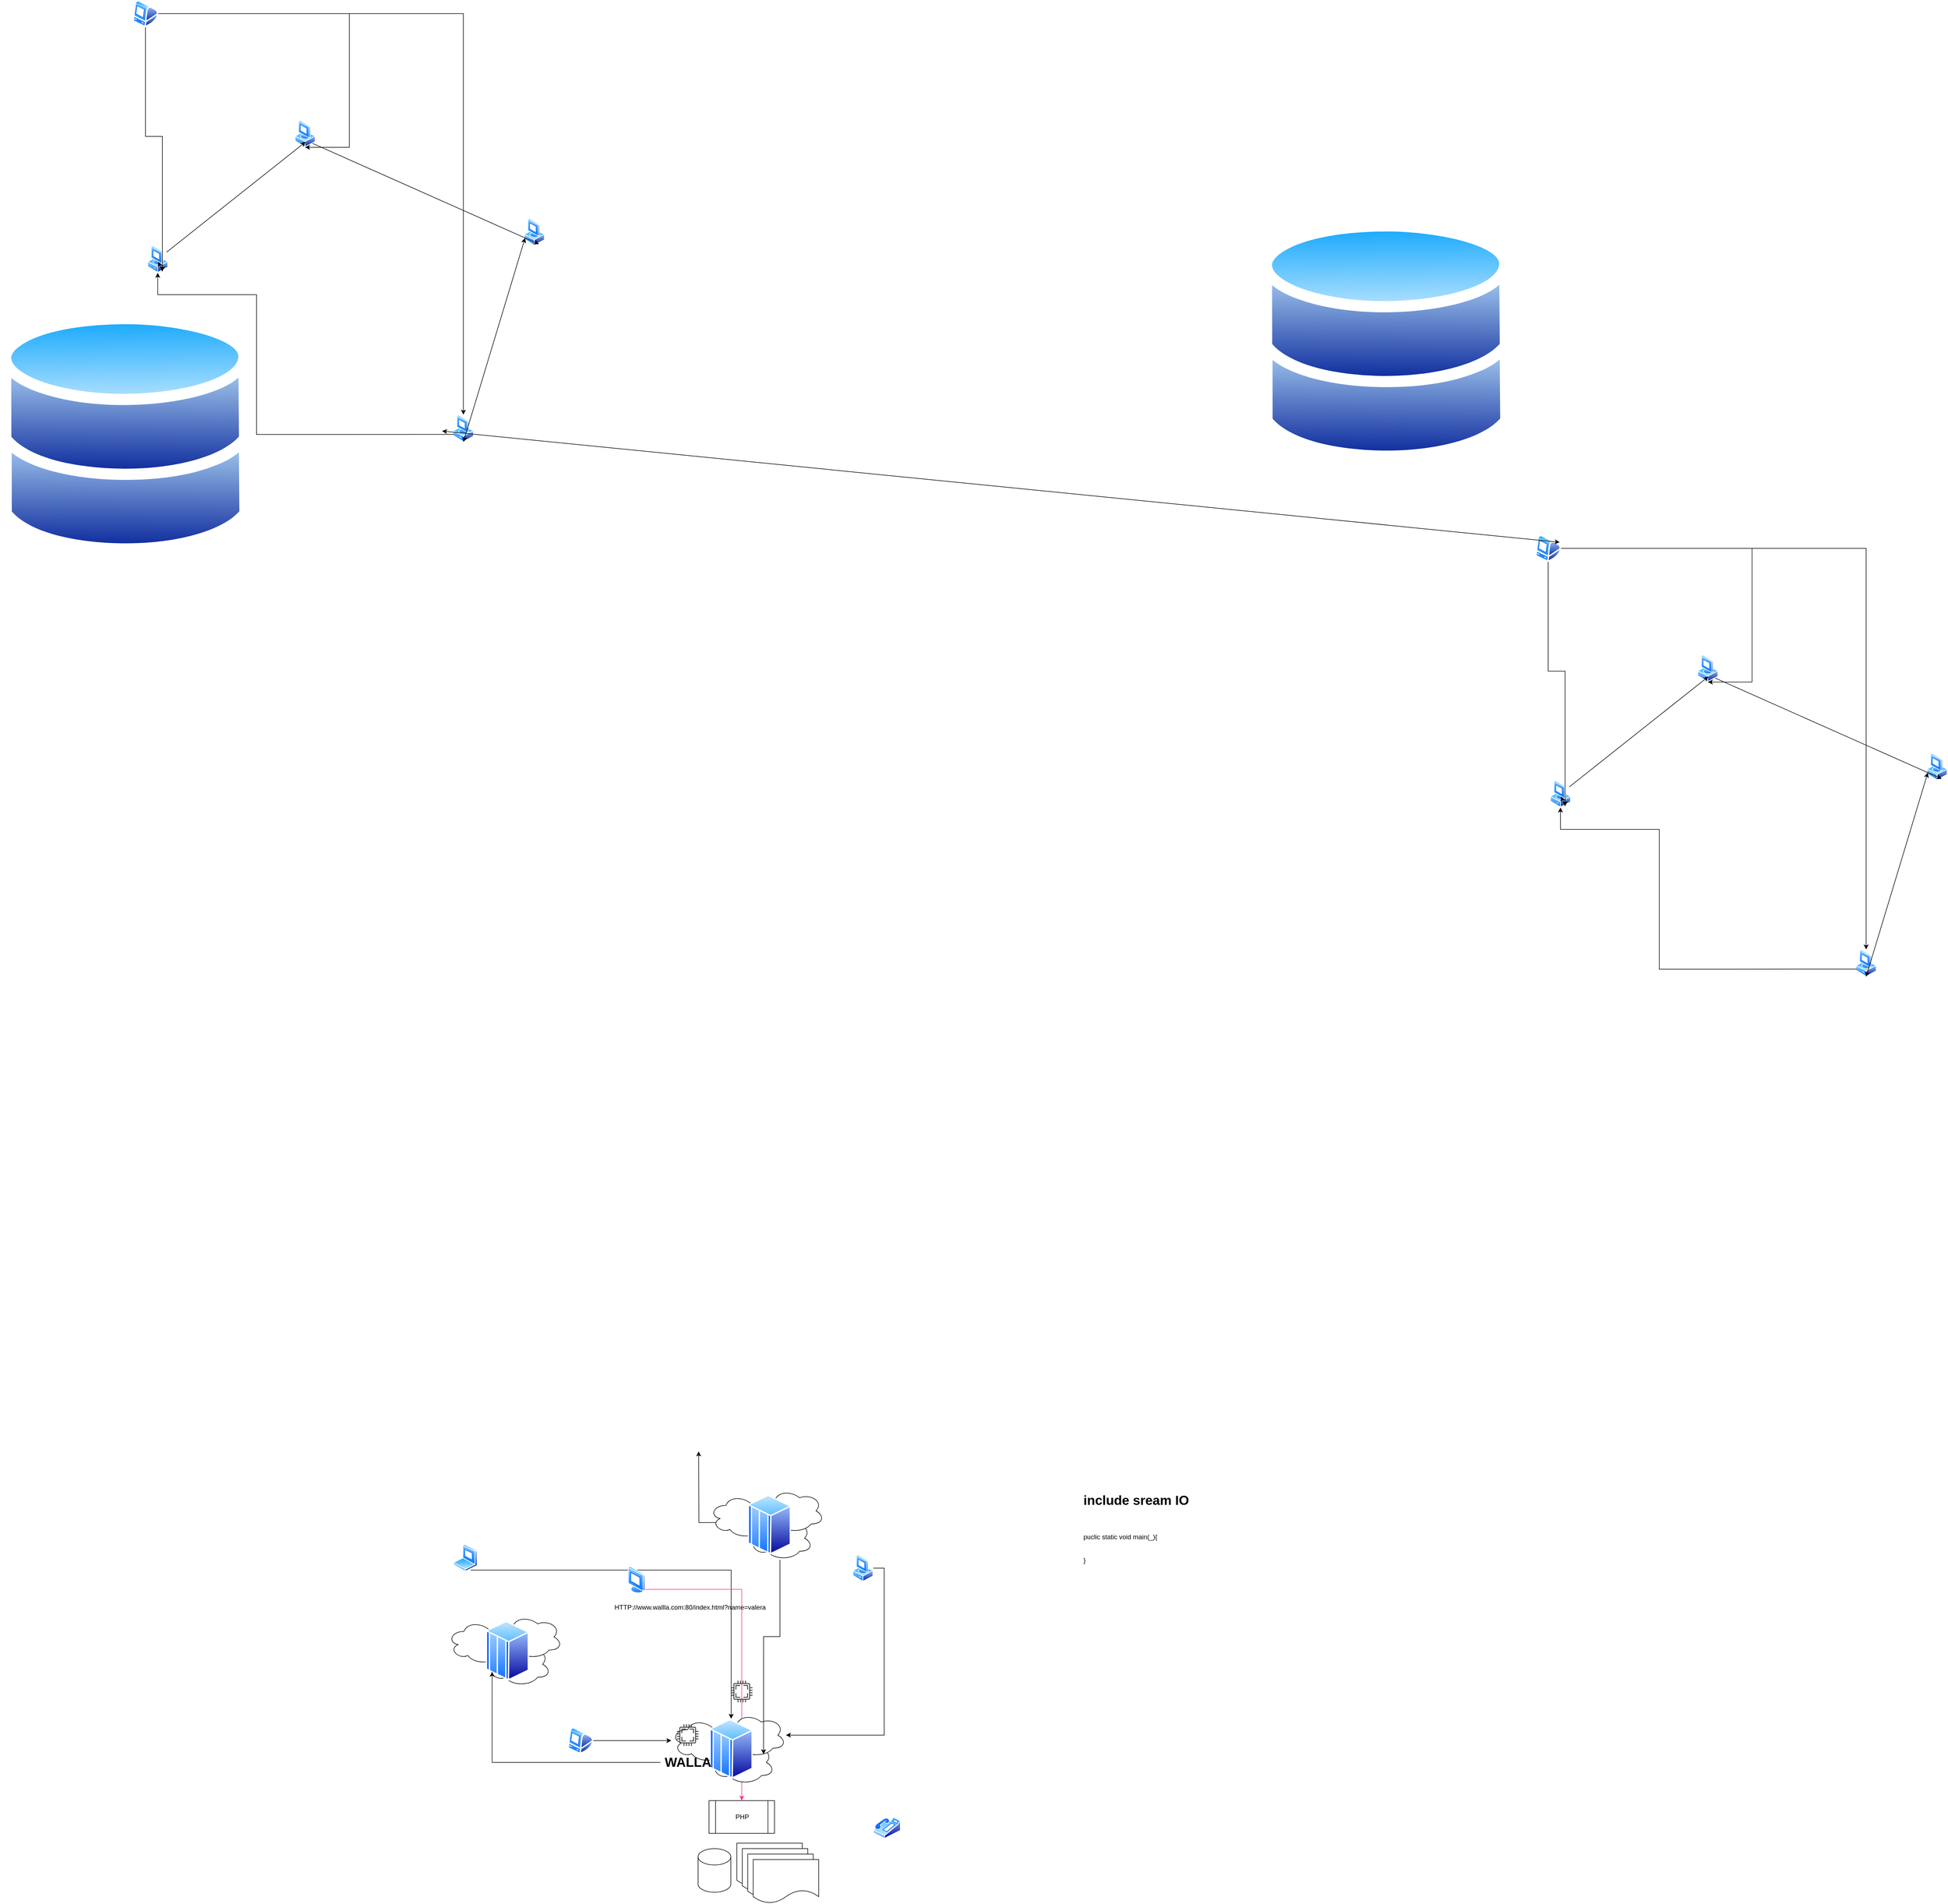 <mxfile version="20.1.4" type="github">
  <diagram id="C5RBs43oDa-KdzZeNtuy" name="Page-1">
    <mxGraphModel dx="6942" dy="1895" grid="1" gridSize="10" guides="1" tooltips="1" connect="1" arrows="1" fold="1" page="1" pageScale="1" pageWidth="827" pageHeight="1169" math="0" shadow="0">
      <root>
        <mxCell id="WIyWlLk6GJQsqaUBKTNV-0" />
        <mxCell id="WIyWlLk6GJQsqaUBKTNV-1" parent="WIyWlLk6GJQsqaUBKTNV-0" />
        <mxCell id="ywfk2DW_6PPSPgzspxOb-18" value="" style="group" vertex="1" connectable="0" parent="WIyWlLk6GJQsqaUBKTNV-1">
          <mxGeometry x="-2510" y="-60" width="998" height="1020" as="geometry" />
        </mxCell>
        <mxCell id="ywfk2DW_6PPSPgzspxOb-1" value="" style="aspect=fixed;perimeter=ellipsePerimeter;html=1;align=center;shadow=0;dashed=0;spacingTop=3;image;image=img/lib/active_directory/vista_client.svg;" vertex="1" parent="ywfk2DW_6PPSPgzspxOb-18">
          <mxGeometry x="540" y="220" width="38" height="50" as="geometry" />
        </mxCell>
        <mxCell id="ywfk2DW_6PPSPgzspxOb-2" value="" style="aspect=fixed;perimeter=ellipsePerimeter;html=1;align=center;shadow=0;dashed=0;spacingTop=3;image;image=img/lib/active_directory/vista_client.svg;" vertex="1" parent="ywfk2DW_6PPSPgzspxOb-18">
          <mxGeometry x="830" y="760" width="38" height="50" as="geometry" />
        </mxCell>
        <mxCell id="ywfk2DW_6PPSPgzspxOb-3" value="" style="aspect=fixed;perimeter=ellipsePerimeter;html=1;align=center;shadow=0;dashed=0;spacingTop=3;image;image=img/lib/active_directory/vista_client.svg;" vertex="1" parent="ywfk2DW_6PPSPgzspxOb-18">
          <mxGeometry x="960" y="400" width="38" height="50" as="geometry" />
        </mxCell>
        <mxCell id="ywfk2DW_6PPSPgzspxOb-4" value="" style="endArrow=classic;startArrow=classic;html=1;rounded=0;exitX=0.5;exitY=1;exitDx=0;exitDy=0;entryX=0;entryY=0.75;entryDx=0;entryDy=0;" edge="1" parent="ywfk2DW_6PPSPgzspxOb-18" source="ywfk2DW_6PPSPgzspxOb-2" target="ywfk2DW_6PPSPgzspxOb-3">
          <mxGeometry width="50" height="50" relative="1" as="geometry">
            <mxPoint x="670" y="500" as="sourcePoint" />
            <mxPoint x="720" y="450" as="targetPoint" />
          </mxGeometry>
        </mxCell>
        <mxCell id="ywfk2DW_6PPSPgzspxOb-5" value="" style="endArrow=classic;html=1;rounded=0;exitX=1;exitY=1;exitDx=0;exitDy=0;entryX=0.75;entryY=1;entryDx=0;entryDy=0;" edge="1" parent="ywfk2DW_6PPSPgzspxOb-18" source="ywfk2DW_6PPSPgzspxOb-1" target="ywfk2DW_6PPSPgzspxOb-3">
          <mxGeometry width="50" height="50" relative="1" as="geometry">
            <mxPoint x="670" y="500" as="sourcePoint" />
            <mxPoint x="720" y="450" as="targetPoint" />
          </mxGeometry>
        </mxCell>
        <mxCell id="ywfk2DW_6PPSPgzspxOb-6" value="" style="endArrow=classic;startArrow=none;html=1;rounded=0;" edge="1" parent="ywfk2DW_6PPSPgzspxOb-18" source="ywfk2DW_6PPSPgzspxOb-0">
          <mxGeometry width="50" height="50" relative="1" as="geometry">
            <mxPoint x="290" y="480" as="sourcePoint" />
            <mxPoint x="560" y="260" as="targetPoint" />
          </mxGeometry>
        </mxCell>
        <mxCell id="ywfk2DW_6PPSPgzspxOb-0" value="" style="aspect=fixed;perimeter=ellipsePerimeter;html=1;align=center;shadow=0;dashed=0;spacingTop=3;image;image=img/lib/active_directory/vista_client.svg;" vertex="1" parent="ywfk2DW_6PPSPgzspxOb-18">
          <mxGeometry x="270" y="450" width="38" height="50" as="geometry" />
        </mxCell>
        <mxCell id="ywfk2DW_6PPSPgzspxOb-9" style="edgeStyle=orthogonalEdgeStyle;rounded=0;orthogonalLoop=1;jettySize=auto;html=1;exitX=0;exitY=0.75;exitDx=0;exitDy=0;entryX=0.5;entryY=1;entryDx=0;entryDy=0;" edge="1" parent="ywfk2DW_6PPSPgzspxOb-18" source="ywfk2DW_6PPSPgzspxOb-2" target="ywfk2DW_6PPSPgzspxOb-0">
          <mxGeometry relative="1" as="geometry">
            <mxPoint x="550" y="545.667" as="targetPoint" />
            <Array as="points">
              <mxPoint x="470" y="796" />
              <mxPoint x="470" y="540" />
              <mxPoint x="289" y="540" />
            </Array>
          </mxGeometry>
        </mxCell>
        <mxCell id="ywfk2DW_6PPSPgzspxOb-8" value="" style="endArrow=none;startArrow=classic;html=1;rounded=0;entryX=0.75;entryY=1;entryDx=0;entryDy=0;" edge="1" parent="ywfk2DW_6PPSPgzspxOb-18" target="ywfk2DW_6PPSPgzspxOb-0">
          <mxGeometry width="50" height="50" relative="1" as="geometry">
            <mxPoint x="290" y="480" as="sourcePoint" />
            <mxPoint x="567.655" y="267.256" as="targetPoint" />
          </mxGeometry>
        </mxCell>
        <mxCell id="ywfk2DW_6PPSPgzspxOb-13" style="edgeStyle=orthogonalEdgeStyle;rounded=0;orthogonalLoop=1;jettySize=auto;html=1;entryX=0.5;entryY=1;entryDx=0;entryDy=0;" edge="1" parent="ywfk2DW_6PPSPgzspxOb-18" source="ywfk2DW_6PPSPgzspxOb-12" target="ywfk2DW_6PPSPgzspxOb-1">
          <mxGeometry relative="1" as="geometry">
            <Array as="points">
              <mxPoint x="640" y="270" />
            </Array>
          </mxGeometry>
        </mxCell>
        <mxCell id="ywfk2DW_6PPSPgzspxOb-14" style="edgeStyle=orthogonalEdgeStyle;rounded=0;orthogonalLoop=1;jettySize=auto;html=1;" edge="1" parent="ywfk2DW_6PPSPgzspxOb-18" source="ywfk2DW_6PPSPgzspxOb-12" target="ywfk2DW_6PPSPgzspxOb-2">
          <mxGeometry relative="1" as="geometry" />
        </mxCell>
        <mxCell id="ywfk2DW_6PPSPgzspxOb-15" style="edgeStyle=orthogonalEdgeStyle;rounded=0;orthogonalLoop=1;jettySize=auto;html=1;entryX=0.75;entryY=1;entryDx=0;entryDy=0;" edge="1" parent="ywfk2DW_6PPSPgzspxOb-18" source="ywfk2DW_6PPSPgzspxOb-12" target="ywfk2DW_6PPSPgzspxOb-0">
          <mxGeometry relative="1" as="geometry" />
        </mxCell>
        <mxCell id="ywfk2DW_6PPSPgzspxOb-12" value="" style="aspect=fixed;perimeter=ellipsePerimeter;html=1;align=center;shadow=0;dashed=0;spacingTop=3;image;image=img/lib/active_directory/mac_client.svg;" vertex="1" parent="ywfk2DW_6PPSPgzspxOb-18">
          <mxGeometry x="243" width="47" height="50" as="geometry" />
        </mxCell>
        <mxCell id="ywfk2DW_6PPSPgzspxOb-19" value="" style="group" vertex="1" connectable="0" parent="WIyWlLk6GJQsqaUBKTNV-1">
          <mxGeometry x="-5080" y="-1040" width="998" height="1020" as="geometry" />
        </mxCell>
        <mxCell id="ywfk2DW_6PPSPgzspxOb-20" value="" style="aspect=fixed;perimeter=ellipsePerimeter;html=1;align=center;shadow=0;dashed=0;spacingTop=3;image;image=img/lib/active_directory/vista_client.svg;" vertex="1" parent="ywfk2DW_6PPSPgzspxOb-19">
          <mxGeometry x="540" y="220" width="38" height="50" as="geometry" />
        </mxCell>
        <mxCell id="ywfk2DW_6PPSPgzspxOb-21" value="" style="aspect=fixed;perimeter=ellipsePerimeter;html=1;align=center;shadow=0;dashed=0;spacingTop=3;image;image=img/lib/active_directory/vista_client.svg;" vertex="1" parent="ywfk2DW_6PPSPgzspxOb-19">
          <mxGeometry x="830" y="760" width="38" height="50" as="geometry" />
        </mxCell>
        <mxCell id="ywfk2DW_6PPSPgzspxOb-22" value="" style="aspect=fixed;perimeter=ellipsePerimeter;html=1;align=center;shadow=0;dashed=0;spacingTop=3;image;image=img/lib/active_directory/vista_client.svg;" vertex="1" parent="ywfk2DW_6PPSPgzspxOb-19">
          <mxGeometry x="960" y="400" width="38" height="50" as="geometry" />
        </mxCell>
        <mxCell id="ywfk2DW_6PPSPgzspxOb-23" value="" style="endArrow=classic;startArrow=classic;html=1;rounded=0;exitX=0.5;exitY=1;exitDx=0;exitDy=0;entryX=0;entryY=0.75;entryDx=0;entryDy=0;" edge="1" parent="ywfk2DW_6PPSPgzspxOb-19" source="ywfk2DW_6PPSPgzspxOb-21" target="ywfk2DW_6PPSPgzspxOb-22">
          <mxGeometry width="50" height="50" relative="1" as="geometry">
            <mxPoint x="670" y="500" as="sourcePoint" />
            <mxPoint x="720" y="450" as="targetPoint" />
          </mxGeometry>
        </mxCell>
        <mxCell id="ywfk2DW_6PPSPgzspxOb-24" value="" style="endArrow=classic;html=1;rounded=0;exitX=1;exitY=1;exitDx=0;exitDy=0;entryX=0.75;entryY=1;entryDx=0;entryDy=0;" edge="1" parent="ywfk2DW_6PPSPgzspxOb-19" source="ywfk2DW_6PPSPgzspxOb-20" target="ywfk2DW_6PPSPgzspxOb-22">
          <mxGeometry width="50" height="50" relative="1" as="geometry">
            <mxPoint x="670" y="500" as="sourcePoint" />
            <mxPoint x="720" y="450" as="targetPoint" />
          </mxGeometry>
        </mxCell>
        <mxCell id="ywfk2DW_6PPSPgzspxOb-25" value="" style="endArrow=classic;startArrow=none;html=1;rounded=0;" edge="1" parent="ywfk2DW_6PPSPgzspxOb-19" source="ywfk2DW_6PPSPgzspxOb-26">
          <mxGeometry width="50" height="50" relative="1" as="geometry">
            <mxPoint x="290" y="480" as="sourcePoint" />
            <mxPoint x="560" y="260" as="targetPoint" />
          </mxGeometry>
        </mxCell>
        <mxCell id="ywfk2DW_6PPSPgzspxOb-26" value="" style="aspect=fixed;perimeter=ellipsePerimeter;html=1;align=center;shadow=0;dashed=0;spacingTop=3;image;image=img/lib/active_directory/vista_client.svg;" vertex="1" parent="ywfk2DW_6PPSPgzspxOb-19">
          <mxGeometry x="270" y="450" width="38" height="50" as="geometry" />
        </mxCell>
        <mxCell id="ywfk2DW_6PPSPgzspxOb-27" style="edgeStyle=orthogonalEdgeStyle;rounded=0;orthogonalLoop=1;jettySize=auto;html=1;exitX=0;exitY=0.75;exitDx=0;exitDy=0;entryX=0.5;entryY=1;entryDx=0;entryDy=0;" edge="1" parent="ywfk2DW_6PPSPgzspxOb-19" source="ywfk2DW_6PPSPgzspxOb-21" target="ywfk2DW_6PPSPgzspxOb-26">
          <mxGeometry relative="1" as="geometry">
            <mxPoint x="550" y="545.667" as="targetPoint" />
            <Array as="points">
              <mxPoint x="470" y="796" />
              <mxPoint x="470" y="540" />
              <mxPoint x="289" y="540" />
            </Array>
          </mxGeometry>
        </mxCell>
        <mxCell id="ywfk2DW_6PPSPgzspxOb-28" value="" style="endArrow=none;startArrow=classic;html=1;rounded=0;entryX=0.75;entryY=1;entryDx=0;entryDy=0;" edge="1" parent="ywfk2DW_6PPSPgzspxOb-19" target="ywfk2DW_6PPSPgzspxOb-26">
          <mxGeometry width="50" height="50" relative="1" as="geometry">
            <mxPoint x="290" y="480" as="sourcePoint" />
            <mxPoint x="567.655" y="267.256" as="targetPoint" />
          </mxGeometry>
        </mxCell>
        <mxCell id="ywfk2DW_6PPSPgzspxOb-29" style="edgeStyle=orthogonalEdgeStyle;rounded=0;orthogonalLoop=1;jettySize=auto;html=1;entryX=0.5;entryY=1;entryDx=0;entryDy=0;" edge="1" parent="ywfk2DW_6PPSPgzspxOb-19" source="ywfk2DW_6PPSPgzspxOb-32" target="ywfk2DW_6PPSPgzspxOb-20">
          <mxGeometry relative="1" as="geometry">
            <Array as="points">
              <mxPoint x="640" y="270" />
            </Array>
          </mxGeometry>
        </mxCell>
        <mxCell id="ywfk2DW_6PPSPgzspxOb-30" style="edgeStyle=orthogonalEdgeStyle;rounded=0;orthogonalLoop=1;jettySize=auto;html=1;" edge="1" parent="ywfk2DW_6PPSPgzspxOb-19" source="ywfk2DW_6PPSPgzspxOb-32" target="ywfk2DW_6PPSPgzspxOb-21">
          <mxGeometry relative="1" as="geometry" />
        </mxCell>
        <mxCell id="ywfk2DW_6PPSPgzspxOb-31" style="edgeStyle=orthogonalEdgeStyle;rounded=0;orthogonalLoop=1;jettySize=auto;html=1;entryX=0.75;entryY=1;entryDx=0;entryDy=0;" edge="1" parent="ywfk2DW_6PPSPgzspxOb-19" source="ywfk2DW_6PPSPgzspxOb-32" target="ywfk2DW_6PPSPgzspxOb-26">
          <mxGeometry relative="1" as="geometry" />
        </mxCell>
        <mxCell id="ywfk2DW_6PPSPgzspxOb-32" value="" style="aspect=fixed;perimeter=ellipsePerimeter;html=1;align=center;shadow=0;dashed=0;spacingTop=3;image;image=img/lib/active_directory/mac_client.svg;" vertex="1" parent="ywfk2DW_6PPSPgzspxOb-19">
          <mxGeometry x="243" width="47" height="50" as="geometry" />
        </mxCell>
        <mxCell id="ywfk2DW_6PPSPgzspxOb-33" value="" style="aspect=fixed;perimeter=ellipsePerimeter;html=1;align=center;shadow=0;dashed=0;spacingTop=3;image;image=img/lib/active_directory/databases.svg;" vertex="1" parent="ywfk2DW_6PPSPgzspxOb-19">
          <mxGeometry y="570" width="459.18" height="450" as="geometry" />
        </mxCell>
        <mxCell id="ywfk2DW_6PPSPgzspxOb-36" value="" style="endArrow=classic;startArrow=classic;html=1;rounded=0;entryX=1;entryY=0.25;entryDx=0;entryDy=0;" edge="1" parent="WIyWlLk6GJQsqaUBKTNV-1" target="ywfk2DW_6PPSPgzspxOb-12">
          <mxGeometry width="50" height="50" relative="1" as="geometry">
            <mxPoint x="-4270" y="-250" as="sourcePoint" />
            <mxPoint x="-1930" y="-470" as="targetPoint" />
          </mxGeometry>
        </mxCell>
        <mxCell id="ywfk2DW_6PPSPgzspxOb-16" value="" style="aspect=fixed;perimeter=ellipsePerimeter;html=1;align=center;shadow=0;dashed=0;spacingTop=3;image;image=img/lib/active_directory/databases.svg;" vertex="1" parent="WIyWlLk6GJQsqaUBKTNV-1">
          <mxGeometry x="-2770" y="-640" width="459.18" height="450" as="geometry" />
        </mxCell>
        <mxCell id="ywfk2DW_6PPSPgzspxOb-39" value="&lt;h1&gt;include sream IO&lt;/h1&gt;&lt;div&gt;&lt;br&gt;&lt;/div&gt;&lt;div&gt;&lt;br&gt;&lt;/div&gt;&lt;div&gt;puclic static void main(_){&lt;/div&gt;&lt;div&gt;&lt;br&gt;&lt;/div&gt;&lt;div&gt;&lt;br&gt;&lt;/div&gt;&lt;div&gt;}&lt;/div&gt;&lt;div&gt;&lt;br&gt;&lt;/div&gt;" style="text;html=1;strokeColor=none;fillColor=none;spacing=5;spacingTop=-20;whiteSpace=wrap;overflow=hidden;rounded=0;" vertex="1" parent="WIyWlLk6GJQsqaUBKTNV-1">
          <mxGeometry x="-3100" y="1690" width="320" height="170" as="geometry" />
        </mxCell>
        <mxCell id="ywfk2DW_6PPSPgzspxOb-42" value="HTTP://www.wallla.com:80/index.html?name=valera" style="text;strokeColor=none;fillColor=none;align=left;verticalAlign=middle;spacingLeft=4;spacingRight=4;overflow=hidden;points=[[0,0.5],[1,0.5]];portConstraint=eastwest;rotatable=0;" vertex="1" parent="WIyWlLk6GJQsqaUBKTNV-1">
          <mxGeometry x="-3960" y="1890" width="460" height="30" as="geometry" />
        </mxCell>
        <mxCell id="ywfk2DW_6PPSPgzspxOb-55" style="edgeStyle=orthogonalEdgeStyle;rounded=0;orthogonalLoop=1;jettySize=auto;html=1;exitX=0.75;exitY=1;exitDx=0;exitDy=0;" edge="1" parent="WIyWlLk6GJQsqaUBKTNV-1" source="ywfk2DW_6PPSPgzspxOb-47" target="ywfk2DW_6PPSPgzspxOb-46">
          <mxGeometry relative="1" as="geometry" />
        </mxCell>
        <mxCell id="ywfk2DW_6PPSPgzspxOb-57" style="edgeStyle=orthogonalEdgeStyle;rounded=0;orthogonalLoop=1;jettySize=auto;html=1;" edge="1" parent="WIyWlLk6GJQsqaUBKTNV-1">
          <mxGeometry relative="1" as="geometry">
            <mxPoint x="-3800" y="1620" as="targetPoint" />
            <mxPoint x="-3680" y="1750" as="sourcePoint" />
          </mxGeometry>
        </mxCell>
        <mxCell id="ywfk2DW_6PPSPgzspxOb-47" value="" style="aspect=fixed;perimeter=ellipsePerimeter;html=1;align=center;shadow=0;dashed=0;spacingTop=3;image;image=img/lib/active_directory/laptop_client.svg;" vertex="1" parent="WIyWlLk6GJQsqaUBKTNV-1">
          <mxGeometry x="-4250" y="1790" width="45" height="50" as="geometry" />
        </mxCell>
        <mxCell id="ywfk2DW_6PPSPgzspxOb-54" style="edgeStyle=orthogonalEdgeStyle;rounded=0;orthogonalLoop=1;jettySize=auto;html=1;" edge="1" parent="WIyWlLk6GJQsqaUBKTNV-1" source="ywfk2DW_6PPSPgzspxOb-48" target="ywfk2DW_6PPSPgzspxOb-43">
          <mxGeometry relative="1" as="geometry" />
        </mxCell>
        <mxCell id="ywfk2DW_6PPSPgzspxOb-48" value="" style="aspect=fixed;perimeter=ellipsePerimeter;html=1;align=center;shadow=0;dashed=0;spacingTop=3;image;image=img/lib/active_directory/mac_client.svg;" vertex="1" parent="WIyWlLk6GJQsqaUBKTNV-1">
          <mxGeometry x="-4040" y="2125" width="47" height="50" as="geometry" />
        </mxCell>
        <mxCell id="ywfk2DW_6PPSPgzspxOb-49" value="" style="aspect=fixed;perimeter=ellipsePerimeter;html=1;align=center;shadow=0;dashed=0;spacingTop=3;image;image=img/lib/active_directory/phone.svg;" vertex="1" parent="WIyWlLk6GJQsqaUBKTNV-1">
          <mxGeometry x="-3480" y="2290" width="50" height="39.5" as="geometry" />
        </mxCell>
        <mxCell id="ywfk2DW_6PPSPgzspxOb-53" style="edgeStyle=orthogonalEdgeStyle;rounded=0;orthogonalLoop=1;jettySize=auto;html=1;exitX=1;exitY=1;exitDx=0;exitDy=0;strokeColor=#FF3399;" edge="1" parent="WIyWlLk6GJQsqaUBKTNV-1" source="ywfk2DW_6PPSPgzspxOb-50" target="ywfk2DW_6PPSPgzspxOb-76">
          <mxGeometry relative="1" as="geometry">
            <mxPoint x="-3820" y="2342.581" as="targetPoint" />
          </mxGeometry>
        </mxCell>
        <mxCell id="ywfk2DW_6PPSPgzspxOb-50" value="" style="aspect=fixed;perimeter=ellipsePerimeter;html=1;align=center;shadow=0;dashed=0;spacingTop=3;image;image=img/lib/active_directory/vista_terminal.svg;" vertex="1" parent="WIyWlLk6GJQsqaUBKTNV-1">
          <mxGeometry x="-3930" y="1830" width="32.5" height="50" as="geometry" />
        </mxCell>
        <mxCell id="ywfk2DW_6PPSPgzspxOb-56" style="edgeStyle=orthogonalEdgeStyle;rounded=0;orthogonalLoop=1;jettySize=auto;html=1;" edge="1" parent="WIyWlLk6GJQsqaUBKTNV-1" source="ywfk2DW_6PPSPgzspxOb-51" target="ywfk2DW_6PPSPgzspxOb-45">
          <mxGeometry relative="1" as="geometry">
            <Array as="points">
              <mxPoint x="-3460" y="1834" />
              <mxPoint x="-3460" y="2140" />
            </Array>
          </mxGeometry>
        </mxCell>
        <mxCell id="ywfk2DW_6PPSPgzspxOb-51" value="" style="aspect=fixed;perimeter=ellipsePerimeter;html=1;align=center;shadow=0;dashed=0;spacingTop=3;image;image=img/lib/active_directory/vista_client.svg;" vertex="1" parent="WIyWlLk6GJQsqaUBKTNV-1">
          <mxGeometry x="-3518" y="1809" width="38" height="50" as="geometry" />
        </mxCell>
        <mxCell id="ywfk2DW_6PPSPgzspxOb-58" value="" style="group" vertex="1" connectable="0" parent="WIyWlLk6GJQsqaUBKTNV-1">
          <mxGeometry x="-3850" y="2100" width="210" height="130" as="geometry" />
        </mxCell>
        <mxCell id="ywfk2DW_6PPSPgzspxOb-43" value="" style="ellipse;shape=cloud;whiteSpace=wrap;html=1;" vertex="1" parent="ywfk2DW_6PPSPgzspxOb-58">
          <mxGeometry y="10" width="120" height="80" as="geometry" />
        </mxCell>
        <mxCell id="ywfk2DW_6PPSPgzspxOb-44" value="" style="ellipse;shape=cloud;whiteSpace=wrap;html=1;" vertex="1" parent="ywfk2DW_6PPSPgzspxOb-58">
          <mxGeometry x="69" y="50" width="120" height="80" as="geometry" />
        </mxCell>
        <mxCell id="ywfk2DW_6PPSPgzspxOb-45" value="" style="ellipse;shape=cloud;whiteSpace=wrap;html=1;" vertex="1" parent="ywfk2DW_6PPSPgzspxOb-58">
          <mxGeometry x="90" width="120" height="80" as="geometry" />
        </mxCell>
        <mxCell id="ywfk2DW_6PPSPgzspxOb-46" value="" style="aspect=fixed;perimeter=ellipsePerimeter;html=1;align=center;shadow=0;dashed=0;spacingTop=3;image;image=img/lib/active_directory/mainframe_host.svg;" vertex="1" parent="ywfk2DW_6PPSPgzspxOb-58">
          <mxGeometry x="70" y="10" width="79.2" height="110" as="geometry" />
        </mxCell>
        <mxCell id="ywfk2DW_6PPSPgzspxOb-71" value="WALLA" style="text;strokeColor=none;fillColor=none;html=1;fontSize=24;fontStyle=1;verticalAlign=middle;align=center;" vertex="1" parent="ywfk2DW_6PPSPgzspxOb-58">
          <mxGeometry x="-20" y="70" width="100" height="40" as="geometry" />
        </mxCell>
        <mxCell id="ywfk2DW_6PPSPgzspxOb-72" value="" style="group" vertex="1" connectable="0" parent="ywfk2DW_6PPSPgzspxOb-58">
          <mxGeometry x="10" y="20" width="40" height="40" as="geometry" />
        </mxCell>
        <mxCell id="ywfk2DW_6PPSPgzspxOb-73" value="" style="sketch=0;pointerEvents=1;shadow=0;dashed=0;html=1;strokeColor=none;fillColor=#434445;aspect=fixed;labelPosition=center;verticalLabelPosition=bottom;verticalAlign=top;align=center;outlineConnect=0;shape=mxgraph.vvd.cpu;" vertex="1" parent="ywfk2DW_6PPSPgzspxOb-72">
          <mxGeometry width="40" height="40" as="geometry" />
        </mxCell>
        <mxCell id="ywfk2DW_6PPSPgzspxOb-59" value="" style="group" vertex="1" connectable="0" parent="WIyWlLk6GJQsqaUBKTNV-1">
          <mxGeometry x="-4260" y="1920" width="210" height="130" as="geometry" />
        </mxCell>
        <mxCell id="ywfk2DW_6PPSPgzspxOb-60" value="" style="ellipse;shape=cloud;whiteSpace=wrap;html=1;" vertex="1" parent="ywfk2DW_6PPSPgzspxOb-59">
          <mxGeometry y="10" width="120" height="80" as="geometry" />
        </mxCell>
        <mxCell id="ywfk2DW_6PPSPgzspxOb-61" value="" style="ellipse;shape=cloud;whiteSpace=wrap;html=1;" vertex="1" parent="ywfk2DW_6PPSPgzspxOb-59">
          <mxGeometry x="69" y="50" width="120" height="80" as="geometry" />
        </mxCell>
        <mxCell id="ywfk2DW_6PPSPgzspxOb-62" value="" style="ellipse;shape=cloud;whiteSpace=wrap;html=1;" vertex="1" parent="ywfk2DW_6PPSPgzspxOb-59">
          <mxGeometry x="90" width="120" height="80" as="geometry" />
        </mxCell>
        <mxCell id="ywfk2DW_6PPSPgzspxOb-63" value="" style="aspect=fixed;perimeter=ellipsePerimeter;html=1;align=center;shadow=0;dashed=0;spacingTop=3;image;image=img/lib/active_directory/mainframe_host.svg;" vertex="1" parent="ywfk2DW_6PPSPgzspxOb-59">
          <mxGeometry x="70" y="10" width="79.2" height="110" as="geometry" />
        </mxCell>
        <mxCell id="ywfk2DW_6PPSPgzspxOb-64" value="" style="group" vertex="1" connectable="0" parent="WIyWlLk6GJQsqaUBKTNV-1">
          <mxGeometry x="-3780" y="1689" width="210" height="130" as="geometry" />
        </mxCell>
        <mxCell id="ywfk2DW_6PPSPgzspxOb-65" value="" style="ellipse;shape=cloud;whiteSpace=wrap;html=1;" vertex="1" parent="ywfk2DW_6PPSPgzspxOb-64">
          <mxGeometry y="10" width="120" height="80" as="geometry" />
        </mxCell>
        <mxCell id="ywfk2DW_6PPSPgzspxOb-66" value="" style="ellipse;shape=cloud;whiteSpace=wrap;html=1;" vertex="1" parent="ywfk2DW_6PPSPgzspxOb-64">
          <mxGeometry x="69" y="50" width="120" height="80" as="geometry" />
        </mxCell>
        <mxCell id="ywfk2DW_6PPSPgzspxOb-67" value="" style="ellipse;shape=cloud;whiteSpace=wrap;html=1;" vertex="1" parent="ywfk2DW_6PPSPgzspxOb-64">
          <mxGeometry x="90" width="120" height="80" as="geometry" />
        </mxCell>
        <mxCell id="ywfk2DW_6PPSPgzspxOb-68" value="" style="aspect=fixed;perimeter=ellipsePerimeter;html=1;align=center;shadow=0;dashed=0;spacingTop=3;image;image=img/lib/active_directory/mainframe_host.svg;" vertex="1" parent="ywfk2DW_6PPSPgzspxOb-64">
          <mxGeometry x="70" y="10" width="79.2" height="110" as="geometry" />
        </mxCell>
        <mxCell id="ywfk2DW_6PPSPgzspxOb-69" style="edgeStyle=orthogonalEdgeStyle;rounded=0;orthogonalLoop=1;jettySize=auto;html=1;entryX=0;entryY=1;entryDx=0;entryDy=0;" edge="1" parent="WIyWlLk6GJQsqaUBKTNV-1" source="ywfk2DW_6PPSPgzspxOb-71" target="ywfk2DW_6PPSPgzspxOb-63">
          <mxGeometry relative="1" as="geometry" />
        </mxCell>
        <mxCell id="ywfk2DW_6PPSPgzspxOb-70" style="edgeStyle=orthogonalEdgeStyle;rounded=0;orthogonalLoop=1;jettySize=auto;html=1;entryX=0.658;entryY=0.937;entryDx=0;entryDy=0;entryPerimeter=0;" edge="1" parent="WIyWlLk6GJQsqaUBKTNV-1" source="ywfk2DW_6PPSPgzspxOb-66" target="ywfk2DW_6PPSPgzspxOb-45">
          <mxGeometry relative="1" as="geometry" />
        </mxCell>
        <mxCell id="ywfk2DW_6PPSPgzspxOb-76" value="" style="shape=process;whiteSpace=wrap;html=1;backgroundOutline=1;" vertex="1" parent="WIyWlLk6GJQsqaUBKTNV-1">
          <mxGeometry x="-3781" y="2260" width="120" height="60" as="geometry" />
        </mxCell>
        <mxCell id="ywfk2DW_6PPSPgzspxOb-77" value="PHP" style="text;html=1;strokeColor=none;fillColor=none;align=center;verticalAlign=middle;whiteSpace=wrap;rounded=0;" vertex="1" parent="WIyWlLk6GJQsqaUBKTNV-1">
          <mxGeometry x="-3750" y="2275" width="60" height="30" as="geometry" />
        </mxCell>
        <mxCell id="ywfk2DW_6PPSPgzspxOb-78" value="" style="sketch=0;pointerEvents=1;shadow=0;dashed=0;html=1;strokeColor=none;fillColor=#434445;aspect=fixed;labelPosition=center;verticalLabelPosition=bottom;verticalAlign=top;align=center;outlineConnect=0;shape=mxgraph.vvd.cpu;" vertex="1" parent="WIyWlLk6GJQsqaUBKTNV-1">
          <mxGeometry x="-3741" y="2040" width="40" height="40" as="geometry" />
        </mxCell>
        <mxCell id="ywfk2DW_6PPSPgzspxOb-81" value="" style="shape=document;whiteSpace=wrap;html=1;boundedLbl=1;" vertex="1" parent="WIyWlLk6GJQsqaUBKTNV-1">
          <mxGeometry x="-3730" y="2338" width="120" height="80" as="geometry" />
        </mxCell>
        <mxCell id="ywfk2DW_6PPSPgzspxOb-82" value="" style="shape=document;whiteSpace=wrap;html=1;boundedLbl=1;" vertex="1" parent="WIyWlLk6GJQsqaUBKTNV-1">
          <mxGeometry x="-3720" y="2348" width="120" height="80" as="geometry" />
        </mxCell>
        <mxCell id="ywfk2DW_6PPSPgzspxOb-83" value="" style="shape=document;whiteSpace=wrap;html=1;boundedLbl=1;" vertex="1" parent="WIyWlLk6GJQsqaUBKTNV-1">
          <mxGeometry x="-3710" y="2358" width="120" height="80" as="geometry" />
        </mxCell>
        <mxCell id="ywfk2DW_6PPSPgzspxOb-84" value="" style="shape=document;whiteSpace=wrap;html=1;boundedLbl=1;" vertex="1" parent="WIyWlLk6GJQsqaUBKTNV-1">
          <mxGeometry x="-3700" y="2368" width="120" height="80" as="geometry" />
        </mxCell>
        <mxCell id="ywfk2DW_6PPSPgzspxOb-85" value="" style="shape=cylinder3;whiteSpace=wrap;html=1;boundedLbl=1;backgroundOutline=1;size=15;" vertex="1" parent="WIyWlLk6GJQsqaUBKTNV-1">
          <mxGeometry x="-3801" y="2348" width="60" height="80" as="geometry" />
        </mxCell>
      </root>
    </mxGraphModel>
  </diagram>
</mxfile>
